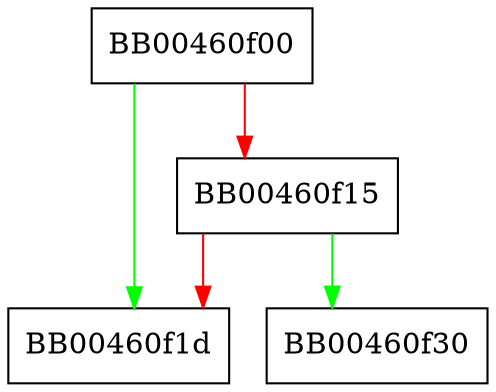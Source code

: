 digraph callb {
  node [shape="box"];
  graph [splines=ortho];
  BB00460f00 -> BB00460f1d [color="green"];
  BB00460f00 -> BB00460f15 [color="red"];
  BB00460f15 -> BB00460f30 [color="green"];
  BB00460f15 -> BB00460f1d [color="red"];
}